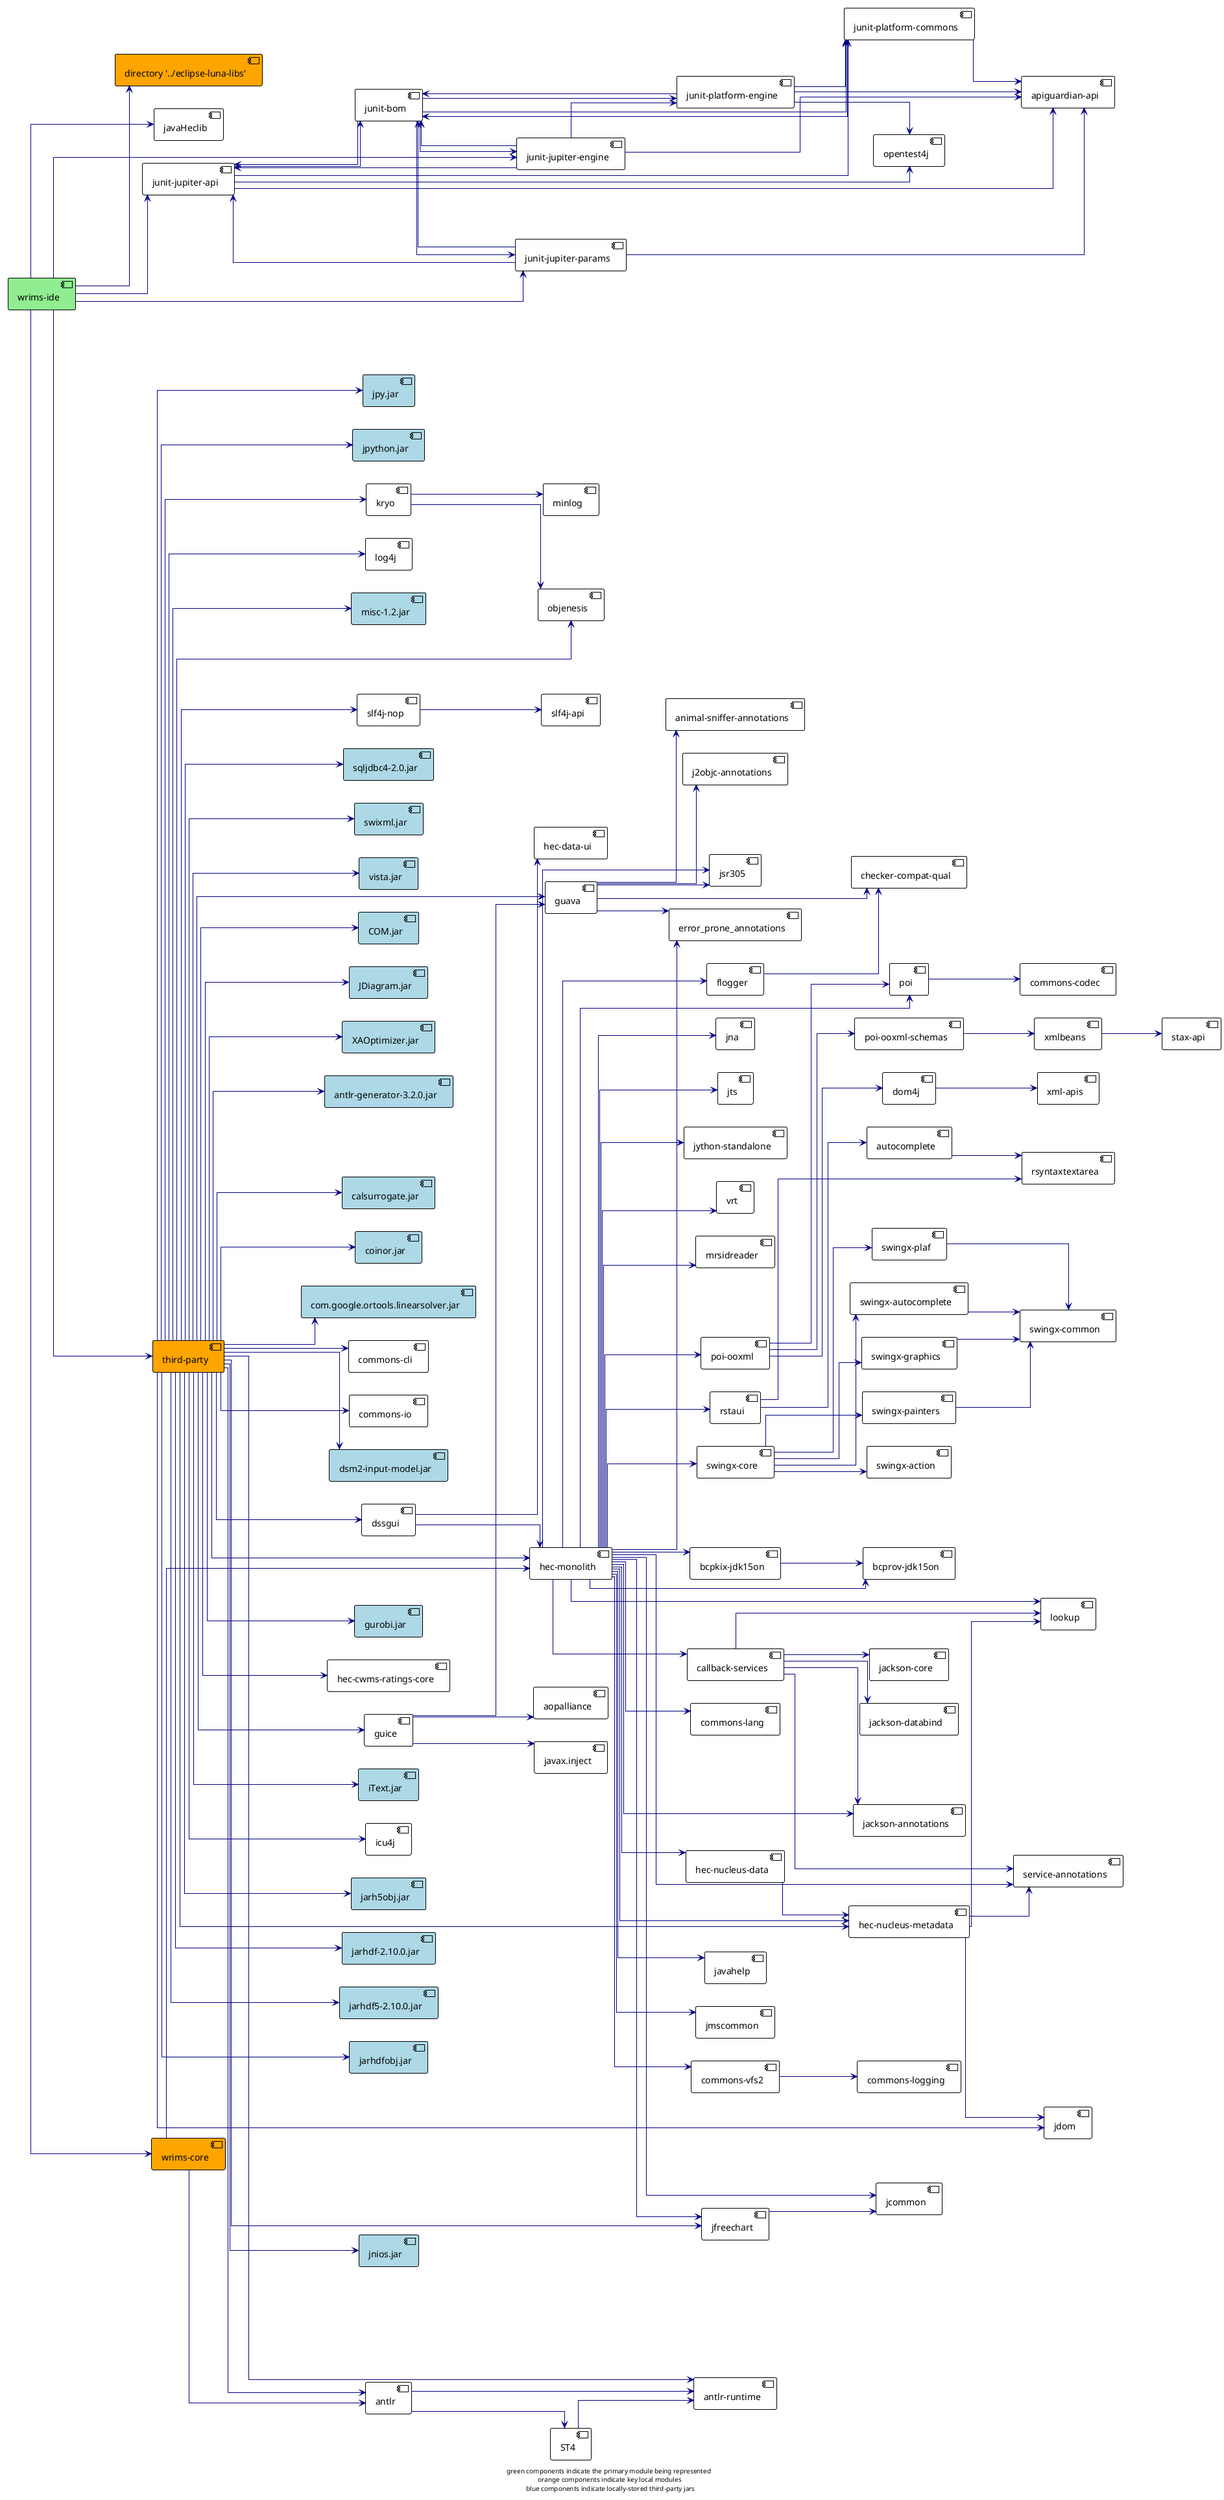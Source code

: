 @startuml

!theme plain
left to right direction
skinparam linetype ortho

component wrims_ide as "wrims-ide" #lightgreen
component COM as "COM.jar" #lightblue
component JDiagram as "JDiagram.jar" #lightblue
component ST4
component XAOptimizer as "XAOptimizer.jar" #lightblue
component animal_sniffer_annotations as "animal-sniffer-annotations"
component antlr
component antlr_generator as "antlr-generator-3.2.0.jar" #lightblue
component antlr_runtime as "antlr-runtime"
component aopalliance
component apiguardian_api as "apiguardian-api"
component autocomplete
component bcpkix_jdk15on as "bcpkix-jdk15on"
component bcprov_jdk15on as "bcprov-jdk15on"
component callback_services as "callback-services"
component calsurrogate as "calsurrogate.jar" #lightblue
component checker_compat_qual as "checker-compat-qual"
component coinor as "coinor.jar" #lightblue
component linearsolver as "com.google.ortools.linearsolver.jar" #lightblue
component commons_cli as "commons-cli"
component commons_codec as "commons-codec"
component commons_io as "commons-io"
component commons_lang as "commons-lang"
component commons_logging as "commons-logging"
component commons_vfs2 as "commons-vfs2"
component luna_libs as "directory '../eclipse-luna-libs'" #orange
component dom4j
component dsm2_input_model as "dsm2-input-model.jar" #lightblue
component dssgui
component error_prone_annotations
component flogger
component guava
component guice
component gurobi as "gurobi.jar" #lightblue
component cwms_ratings_core as "hec-cwms-ratings-core"
component hec_data_ui as "hec-data-ui"
component hec_monolith as "hec-monolith"
component hec_nucleus_data as "hec-nucleus-data"
component hec_nucleus_metadata as "hec-nucleus-metadata"
component iText as "iText.jar" #lightblue
component icu4j
component j2objc_annotations as "j2objc-annotations"
component jackson_annotations as "jackson-annotations"
component jackson_core as "jackson-core"
component jackson_databind as "jackson-databind"
component jarh5obj as "jarh5obj.jar" #lightblue
component jarhdf as "jarhdf-2.10.0.jar" #lightblue
component jarhdf5 as "jarhdf5-2.10.0.jar" #lightblue
component jarhdfobj as "jarhdfobj.jar" #lightblue
component javaHeclib
component javahelp
component javax_inject as "javax.inject"
component jcommon
component jdom
component jfreechart
component jmscommon
component jna
component jnios as "jnios.jar" #lightblue
component jpy as "jpy.jar" #lightblue
component jpython as "jpython.jar" #lightblue
component jsr305
component jts
component junit_bom as "junit-bom"
component junit_api as "junit-jupiter-api"
component junit_engine as "junit-jupiter-engine"
component junit_params as "junit-jupiter-params"
component junit_commons as "junit-platform-commons"
component junit_platform_engine as "junit-platform-engine"
component jython as "jython-standalone"
component kryo
component log4j
component lookup
component minlog
component misc as "misc-1.2.jar" #lightblue
component mrsidreader
component objenesis
component opentest4j
component poi
component poi_ooxml as "poi-ooxml"
component poi_ooxml_schemas as "poi-ooxml-schemas"
component rstaui
component rsyntaxtextarea
component service_annotations as "service-annotations"
component slf4j_api as "slf4j-api"
component slf4j_nop as "slf4j-nop"
component sqljdbc4 as "sqljdbc4-2.0.jar" #lightblue
component stax as "stax-api"
component swingx_action as "swingx-action"
component swingx_autocomplete as "swingx-autocomplete"
component swingx_common as "swingx-common"
component swingx_core as "swingx-core"
component swingx_graphics as "swingx-graphics"
component swingx_painters as "swingx-painters"
component swingx_plaf as "swingx-plaf"
component swixml as "swixml.jar" #lightblue
component third_party as "third-party" #orange
component vista as "vista.jar" #lightblue
component vrt
component wrims_core as "wrims-core" #orange
component xml_apis as "xml-apis"
component xmlbeans

wrims_ide                   -[#000082,plain]->  luna_libs                  
wrims_ide                   -[#000082,plain]->  javaHeclib              
wrims_ide                   -[#000082,plain]->  junit_api                  
wrims_ide                   -[#000082,plain]->  junit_engine                  
wrims_ide                   -[#000082,plain]->  junit_params                  
wrims_ide                   -[#000082,plain]->  third_party                  
wrims_ide                   -[#000082,plain]->  wrims_core
ST4                      -[#000082,plain]->  antlr_runtime                  
antlr                    -[#000082,plain]->  ST4                     
antlr                    -[#000082,plain]->  antlr_runtime                  
autocomplete             -[#000082,plain]->  rsyntaxtextarea         
bcpkix_jdk15on                    -[#000082,plain]->  bcprov_jdk15on                  
callback_services                    -[#000082,plain]->  jackson_annotations                  
callback_services                    -[#000082,plain]->  jackson_core                  
callback_services                    -[#000082,plain]->  jackson_databind                   
callback_services                    -[#000082,plain]->  lookup                  
callback_services                    -[#000082,plain]->  service_annotations                  
commons_vfs2                   -[#000082,plain]->  commons_logging                  
dom4j                    -[#000082,plain]->  xml_apis                   
dssgui                   -[#000082,plain]->  hec_data_ui                  
dssgui                   -[#000082,plain]->  hec_monolith                  
flogger                  -[#000082,plain]->  checker_compat_qual                  
guava                    -[#000082,plain]->  animal_sniffer_annotations                  
guava                    -[#000082,plain]->  checker_compat_qual                  
guava                    -[#000082,plain]->  error_prone_annotations 
guava                    -[#000082,plain]->  j2objc_annotations                  
guava                    -[#000082,plain]->  jsr305                  
guice                    -[#000082,plain]->  aopalliance             
guice                    -[#000082,plain]->  guava                   
guice                    -[#000082,plain]->  javax_inject                  
hec_monolith                   -[#000082,plain]->  bcpkix_jdk15on                   
hec_monolith                   -[#000082,plain]->  bcprov_jdk15on                  
hec_monolith                   -[#000082,plain]->  callback_services                   
hec_monolith                   -[#000082,plain]->  commons_lang                  
hec_monolith                   -[#000082,plain]->  commons_vfs2                  
hec_monolith                   -[#000082,plain]->  error_prone_annotations 
hec_monolith                   -[#000082,plain]->  flogger                 
hec_monolith                   -[#000082,plain]->  hec_nucleus_data                  
hec_monolith                   -[#000082,plain]->  hec_nucleus_metadata                 
hec_monolith                   -[#000082,plain]->  jackson_annotations                  
hec_monolith                   -[#000082,plain]->  javahelp                
hec_monolith                   -[#000082,plain]->  jcommon                 
hec_monolith                   -[#000082,plain]->  jfreechart              
hec_monolith                   -[#000082,plain]->  jmscommon               
hec_monolith                   -[#000082,plain]->  jna                     
hec_monolith                   -[#000082,plain]->  jsr305                  
hec_monolith                   -[#000082,plain]->  jts                     
hec_monolith                   -[#000082,plain]->  jython                  
hec_monolith                   -[#000082,plain]->  lookup                  
hec_monolith                   -[#000082,plain]->  mrsidreader             
hec_monolith                   -[#000082,plain]->  poi                     
hec_monolith                   -[#000082,plain]->  poi_ooxml                   
hec_monolith                   -[#000082,plain]->  rstaui                  
hec_monolith                   -[#000082,plain]->  service_annotations                  
hec_monolith                   -[#000082,plain]->  swingx_core                  
hec_monolith                   -[#000082,plain]->  vrt                     
hec_nucleus_data                   -[#000082,plain]->  hec_nucleus_metadata                 
hec_nucleus_metadata                  -[#000082,plain]->  jdom                    
hec_nucleus_metadata                  -[#000082,plain]->  lookup                  
hec_nucleus_metadata                  -[#000082,plain]->  service_annotations                  
jfreechart               -[#000082,plain]->  jcommon                 
junit_bom                   -[#000082,plain]->  junit_api                  
junit_bom                   -[#000082,plain]->  junit_engine                  
junit_bom                   -[#000082,plain]->  junit_params                  
junit_bom                   -[#000082,plain]->  junit_commons                  
junit_bom                   -[#000082,plain]->  junit_platform_engine                  
junit_api                   -[#000082,plain]->  apiguardian_api                  
junit_api                   -[#000082,plain]->  junit_bom                  
junit_api                   -[#000082,plain]->  junit_commons                  
junit_api                   -[#000082,plain]->  opentest4j              
junit_engine                   -[#000082,plain]->  apiguardian_api                  
junit_engine                   -[#000082,plain]->  junit_bom                  
junit_engine                   -[#000082,plain]->  junit_api                  
junit_engine                   -[#000082,plain]->  junit_platform_engine                  
junit_params                   -[#000082,plain]->  apiguardian_api                  
junit_params                   -[#000082,plain]->  junit_bom                  
junit_params                   -[#000082,plain]->  junit_api                  
junit_commons                   -[#000082,plain]->  apiguardian_api                  
junit_commons                   -[#000082,plain]->  junit_bom                  
junit_platform_engine                   -[#000082,plain]->  apiguardian_api                  
junit_platform_engine                   -[#000082,plain]->  junit_bom                  
junit_platform_engine                   -[#000082,plain]->  junit_commons                  
junit_platform_engine                   -[#000082,plain]->  opentest4j              
kryo                     -[#000082,plain]->  minlog                  
kryo                     -[#000082,plain]->  objenesis               
poi                      -[#000082,plain]->  commons_codec                  
poi_ooxml                    -[#000082,plain]->  dom4j                   
poi_ooxml                    -[#000082,plain]->  poi                     
poi_ooxml                    -[#000082,plain]->  poi_ooxml_schemas                  
poi_ooxml_schemas                   -[#000082,plain]->  xmlbeans                
rstaui                   -[#000082,plain]->  autocomplete            
rstaui                   -[#000082,plain]->  rsyntaxtextarea         
slf4j_nop                   -[#000082,plain]->  slf4j_api                  
swingx_autocomplete                   -[#000082,plain]->  swingx_common                  
swingx_core                   -[#000082,plain]->  swingx_action                  
swingx_core                   -[#000082,plain]->  swingx_autocomplete                  
swingx_core                   -[#000082,plain]->  swingx_graphics                  
swingx_core                   -[#000082,plain]->  swingx_painters                  
swingx_core                   -[#000082,plain]->  swingx_plaf                  
swingx_graphics                   -[#000082,plain]->  swingx_common                  
swingx_painters                   -[#000082,plain]->  swingx_common                  
swingx_plaf                   -[#000082,plain]->  swingx_common                  
third_party                   -[#000082,plain]->  COM                     
third_party                   -[#000082,plain]->  JDiagram                
third_party                   -[#000082,plain]->  XAOptimizer             
third_party                   -[#000082,plain]->  antlr                   
third_party                   -[#000082,plain]->  antlr_generator                  
third_party                   -[#000082,plain]->  antlr_runtime                  
third_party                   -[#000082,plain]->  calsurrogate            
third_party                   -[#000082,plain]->  coinor                  
third_party                   -[#000082,plain]->  linearsolver                  
third_party                   -[#000082,plain]->  commons_cli                  
third_party                   -[#000082,plain]->  commons_io                  
third_party                   -[#000082,plain]->  dsm2_input_model                  
third_party                   -[#000082,plain]->  dssgui                  
third_party                   -[#000082,plain]->  guava                   
third_party                   -[#000082,plain]->  guice                   
third_party                   -[#000082,plain]->  gurobi                  
third_party                   -[#000082,plain]->  cwms_ratings_core                  
third_party                   -[#000082,plain]->  hec_monolith                  
third_party                   -[#000082,plain]->  hec_nucleus_metadata                 
third_party                   -[#000082,plain]->  iText                   
third_party                   -[#000082,plain]->  icu4j                   
third_party                   -[#000082,plain]->  jarh5obj                
third_party                   -[#000082,plain]->  jarhdf                  
third_party                   -[#000082,plain]->  jarhdf5                  
third_party                   -[#000082,plain]->  jarhdfobj               
third_party                   -[#000082,plain]->  jdom                    
third_party                   -[#000082,plain]->  jfreechart              
third_party                   -[#000082,plain]->  jnios                   
third_party                   -[#000082,plain]->  jpy                     
third_party                   -[#000082,plain]->  jpython                 
third_party                   -[#000082,plain]->  kryo                    
third_party                   -[#000082,plain]->  log4j                   
third_party                   -[#000082,plain]->  misc                  
third_party                   -[#000082,plain]->  objenesis               
third_party                   -[#000082,plain]->  slf4j_nop                  
third_party                   -[#000082,plain]->  sqljdbc4                  
third_party                   -[#000082,plain]->  swixml                  
third_party                   -[#000082,plain]->  vista                   
wrims_core                   -[#000082,plain]->  antlr                   
wrims_core                   -[#000082,plain]->  hec_monolith                  
xmlbeans                 -[#000082,plain]->  stax

footer "green components indicate the primary module being represented \n orange components indicate key local modules \n blue components indicate locally-stored third-party jars"
@enduml
